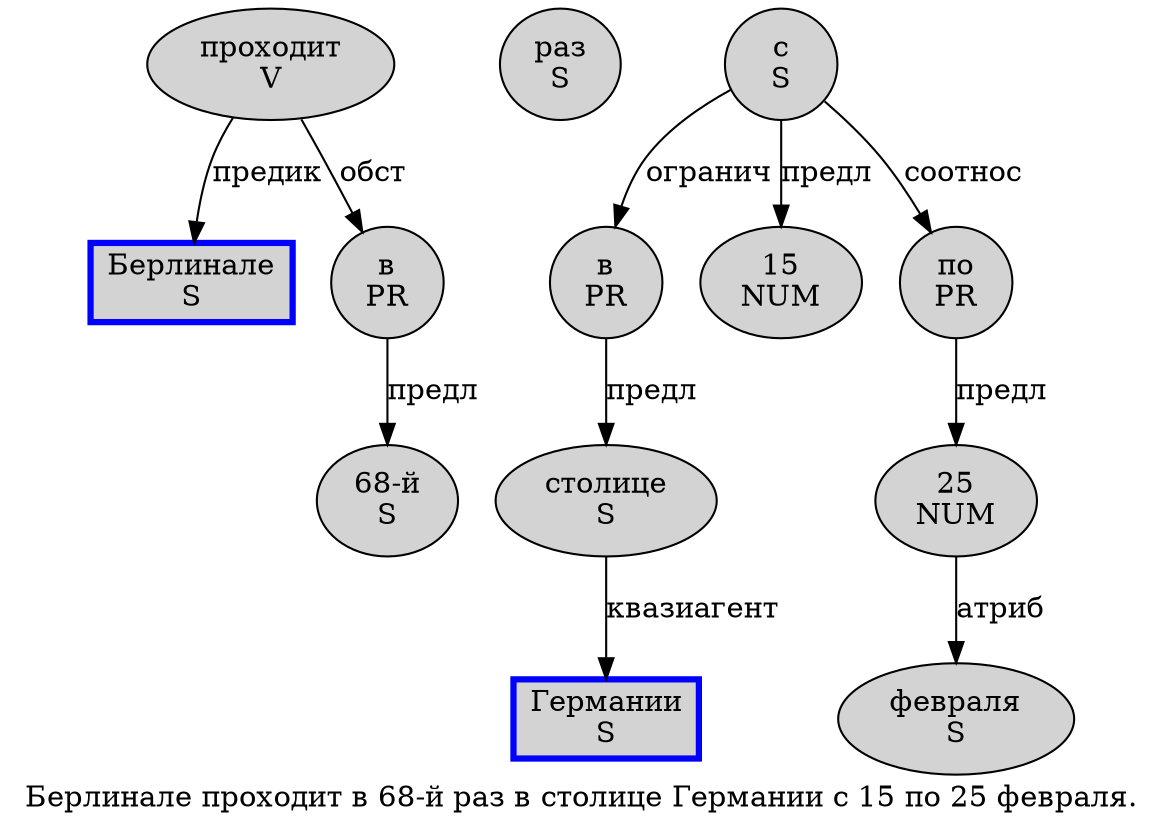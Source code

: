 digraph SENTENCE_1259 {
	graph [label="Берлинале проходит в 68-й раз в столице Германии с 15 по 25 февраля."]
	node [style=filled]
		0 [label="Берлинале
S" color=blue fillcolor=lightgray penwidth=3 shape=box]
		1 [label="проходит
V" color="" fillcolor=lightgray penwidth=1 shape=ellipse]
		2 [label="в
PR" color="" fillcolor=lightgray penwidth=1 shape=ellipse]
		3 [label="68-й
S" color="" fillcolor=lightgray penwidth=1 shape=ellipse]
		4 [label="раз
S" color="" fillcolor=lightgray penwidth=1 shape=ellipse]
		5 [label="в
PR" color="" fillcolor=lightgray penwidth=1 shape=ellipse]
		6 [label="столице
S" color="" fillcolor=lightgray penwidth=1 shape=ellipse]
		7 [label="Германии
S" color=blue fillcolor=lightgray penwidth=3 shape=box]
		8 [label="с
S" color="" fillcolor=lightgray penwidth=1 shape=ellipse]
		9 [label="15
NUM" color="" fillcolor=lightgray penwidth=1 shape=ellipse]
		10 [label="по
PR" color="" fillcolor=lightgray penwidth=1 shape=ellipse]
		11 [label="25
NUM" color="" fillcolor=lightgray penwidth=1 shape=ellipse]
		12 [label="февраля
S" color="" fillcolor=lightgray penwidth=1 shape=ellipse]
			2 -> 3 [label="предл"]
			6 -> 7 [label="квазиагент"]
			10 -> 11 [label="предл"]
			8 -> 5 [label="огранич"]
			8 -> 9 [label="предл"]
			8 -> 10 [label="соотнос"]
			5 -> 6 [label="предл"]
			1 -> 0 [label="предик"]
			1 -> 2 [label="обст"]
			11 -> 12 [label="атриб"]
}